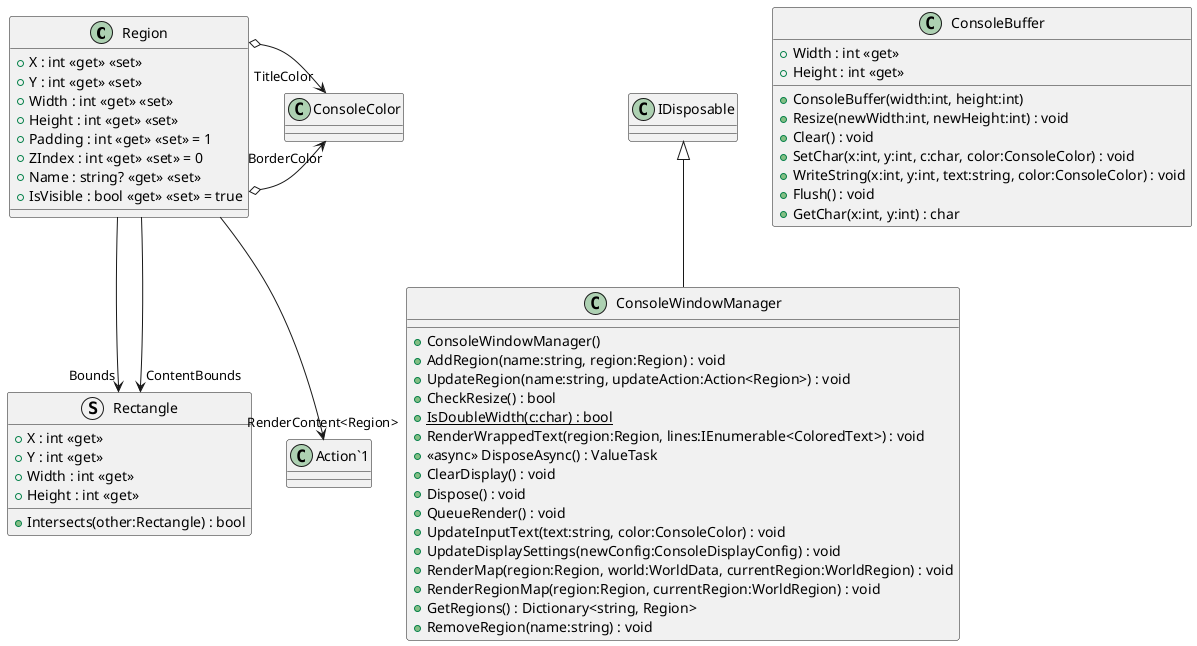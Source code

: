 @startuml
class Region {
    + X : int <<get>> <<set>>
    + Y : int <<get>> <<set>>
    + Width : int <<get>> <<set>>
    + Height : int <<get>> <<set>>
    + Padding : int <<get>> <<set>> = 1
    + ZIndex : int <<get>> <<set>> = 0
    + Name : string? <<get>> <<set>>
    + IsVisible : bool <<get>> <<set>> = true
}
struct Rectangle {
    + X : int <<get>>
    + Y : int <<get>>
    + Width : int <<get>>
    + Height : int <<get>>
    + Intersects(other:Rectangle) : bool
}
class ConsoleWindowManager {
    + ConsoleWindowManager()
    + AddRegion(name:string, region:Region) : void
    + UpdateRegion(name:string, updateAction:Action<Region>) : void
    + CheckResize() : bool
    + {static} IsDoubleWidth(c:char) : bool
    + RenderWrappedText(region:Region, lines:IEnumerable<ColoredText>) : void
    + <<async>> DisposeAsync() : ValueTask
    + ClearDisplay() : void
    + Dispose() : void
    + QueueRender() : void
    + UpdateInputText(text:string, color:ConsoleColor) : void
    + UpdateDisplaySettings(newConfig:ConsoleDisplayConfig) : void
    + RenderMap(region:Region, world:WorldData, currentRegion:WorldRegion) : void
    + RenderRegionMap(region:Region, currentRegion:WorldRegion) : void
    + GetRegions() : Dictionary<string, Region>
    + RemoveRegion(name:string) : void
}
class ConsoleBuffer {
    + Width : int <<get>>
    + Height : int <<get>>
    + ConsoleBuffer(width:int, height:int)
    + Resize(newWidth:int, newHeight:int) : void
    + Clear() : void
    + SetChar(x:int, y:int, c:char, color:ConsoleColor) : void
    + WriteString(x:int, y:int, text:string, color:ConsoleColor) : void
    + Flush() : void
    + GetChar(x:int, y:int) : char
}
Region o-> "BorderColor" ConsoleColor
Region o-> "TitleColor" ConsoleColor
Region --> "RenderContent<Region>" "Action`1"
Region --> "Bounds" Rectangle
Region --> "ContentBounds" Rectangle
IDisposable <|-- ConsoleWindowManager
@enduml
